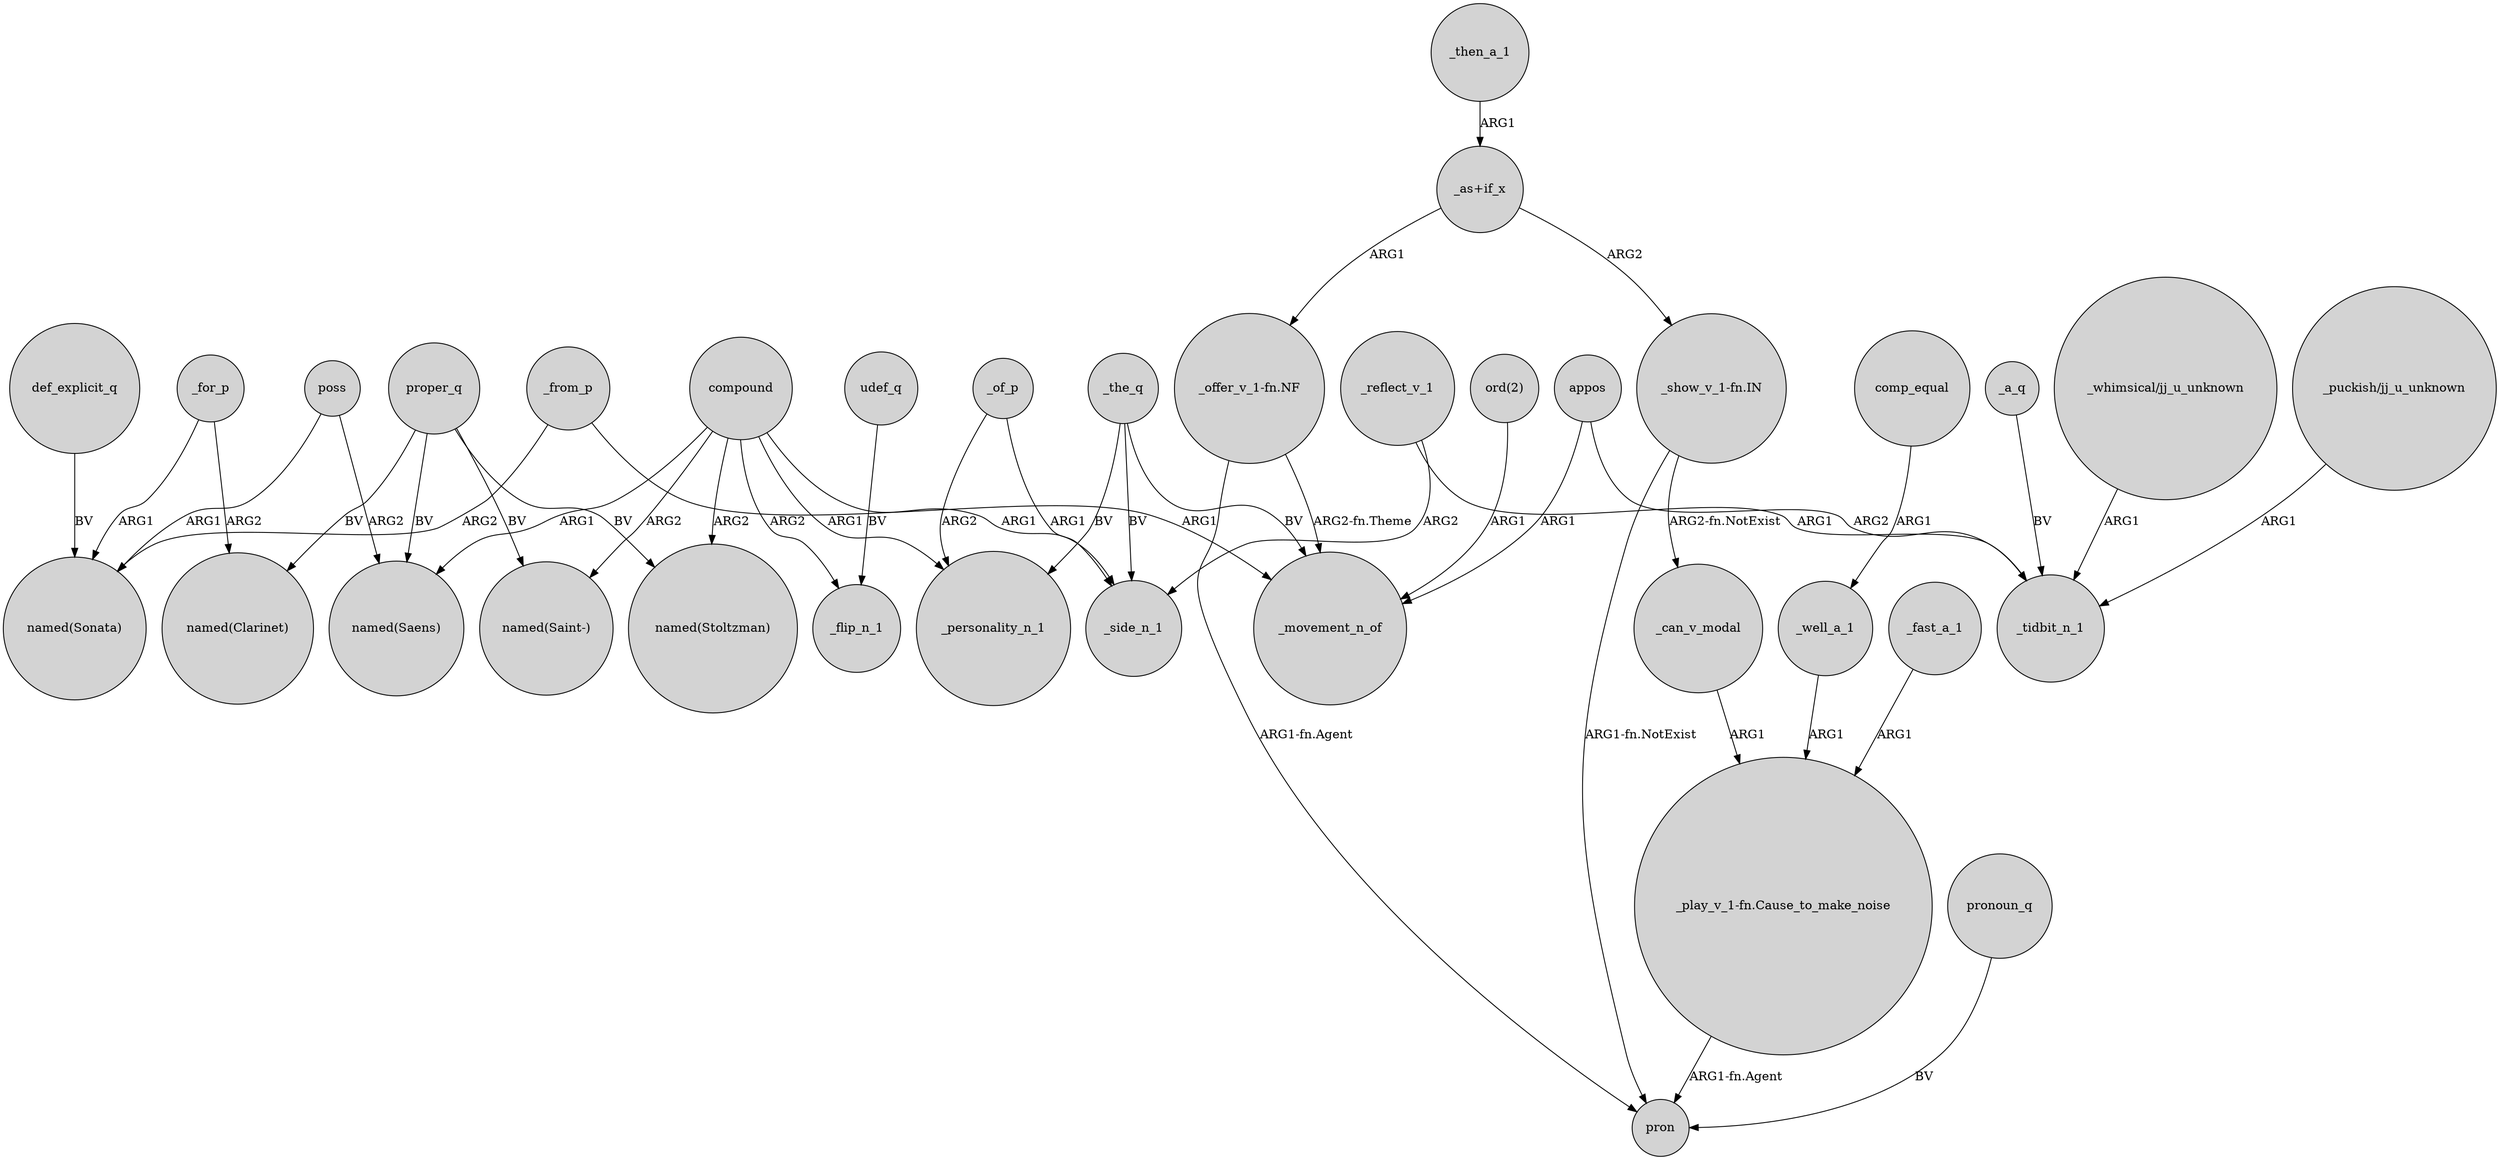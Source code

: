 digraph {
	node [shape=circle style=filled]
	poss -> "named(Sonata)" [label=ARG1]
	"_as+if_x" -> "_show_v_1-fn.IN" [label=ARG2]
	compound -> "named(Saint-)" [label=ARG2]
	_the_q -> _side_n_1 [label=BV]
	compound -> _personality_n_1 [label=ARG1]
	_can_v_modal -> "_play_v_1-fn.Cause_to_make_noise" [label=ARG1]
	"_show_v_1-fn.IN" -> _can_v_modal [label="ARG2-fn.NotExist"]
	_for_p -> "named(Sonata)" [label=ARG1]
	_a_q -> _tidbit_n_1 [label=BV]
	_of_p -> _personality_n_1 [label=ARG2]
	_fast_a_1 -> "_play_v_1-fn.Cause_to_make_noise" [label=ARG1]
	"_whimsical/jj_u_unknown" -> _tidbit_n_1 [label=ARG1]
	_for_p -> "named(Clarinet)" [label=ARG2]
	_reflect_v_1 -> _side_n_1 [label=ARG2]
	proper_q -> "named(Saint-)" [label=BV]
	"_as+if_x" -> "_offer_v_1-fn.NF" [label=ARG1]
	comp_equal -> _well_a_1 [label=ARG1]
	pronoun_q -> pron [label=BV]
	"_show_v_1-fn.IN" -> pron [label="ARG1-fn.NotExist"]
	_the_q -> _personality_n_1 [label=BV]
	def_explicit_q -> "named(Sonata)" [label=BV]
	_well_a_1 -> "_play_v_1-fn.Cause_to_make_noise" [label=ARG1]
	_the_q -> _movement_n_of [label=BV]
	proper_q -> "named(Saens)" [label=BV]
	"_puckish/jj_u_unknown" -> _tidbit_n_1 [label=ARG1]
	"_offer_v_1-fn.NF" -> _movement_n_of [label="ARG2-fn.Theme"]
	compound -> _flip_n_1 [label=ARG2]
	compound -> "named(Stoltzman)" [label=ARG2]
	_of_p -> _side_n_1 [label=ARG1]
	poss -> "named(Saens)" [label=ARG2]
	_then_a_1 -> "_as+if_x" [label=ARG1]
	"ord(2)" -> _movement_n_of [label=ARG1]
	proper_q -> "named(Stoltzman)" [label=BV]
	"_play_v_1-fn.Cause_to_make_noise" -> pron [label="ARG1-fn.Agent"]
	proper_q -> "named(Clarinet)" [label=BV]
	appos -> _tidbit_n_1 [label=ARG2]
	_from_p -> "named(Sonata)" [label=ARG2]
	compound -> "named(Saens)" [label=ARG1]
	_from_p -> _movement_n_of [label=ARG1]
	compound -> _side_n_1 [label=ARG1]
	appos -> _movement_n_of [label=ARG1]
	_reflect_v_1 -> _tidbit_n_1 [label=ARG1]
	udef_q -> _flip_n_1 [label=BV]
	"_offer_v_1-fn.NF" -> pron [label="ARG1-fn.Agent"]
}
